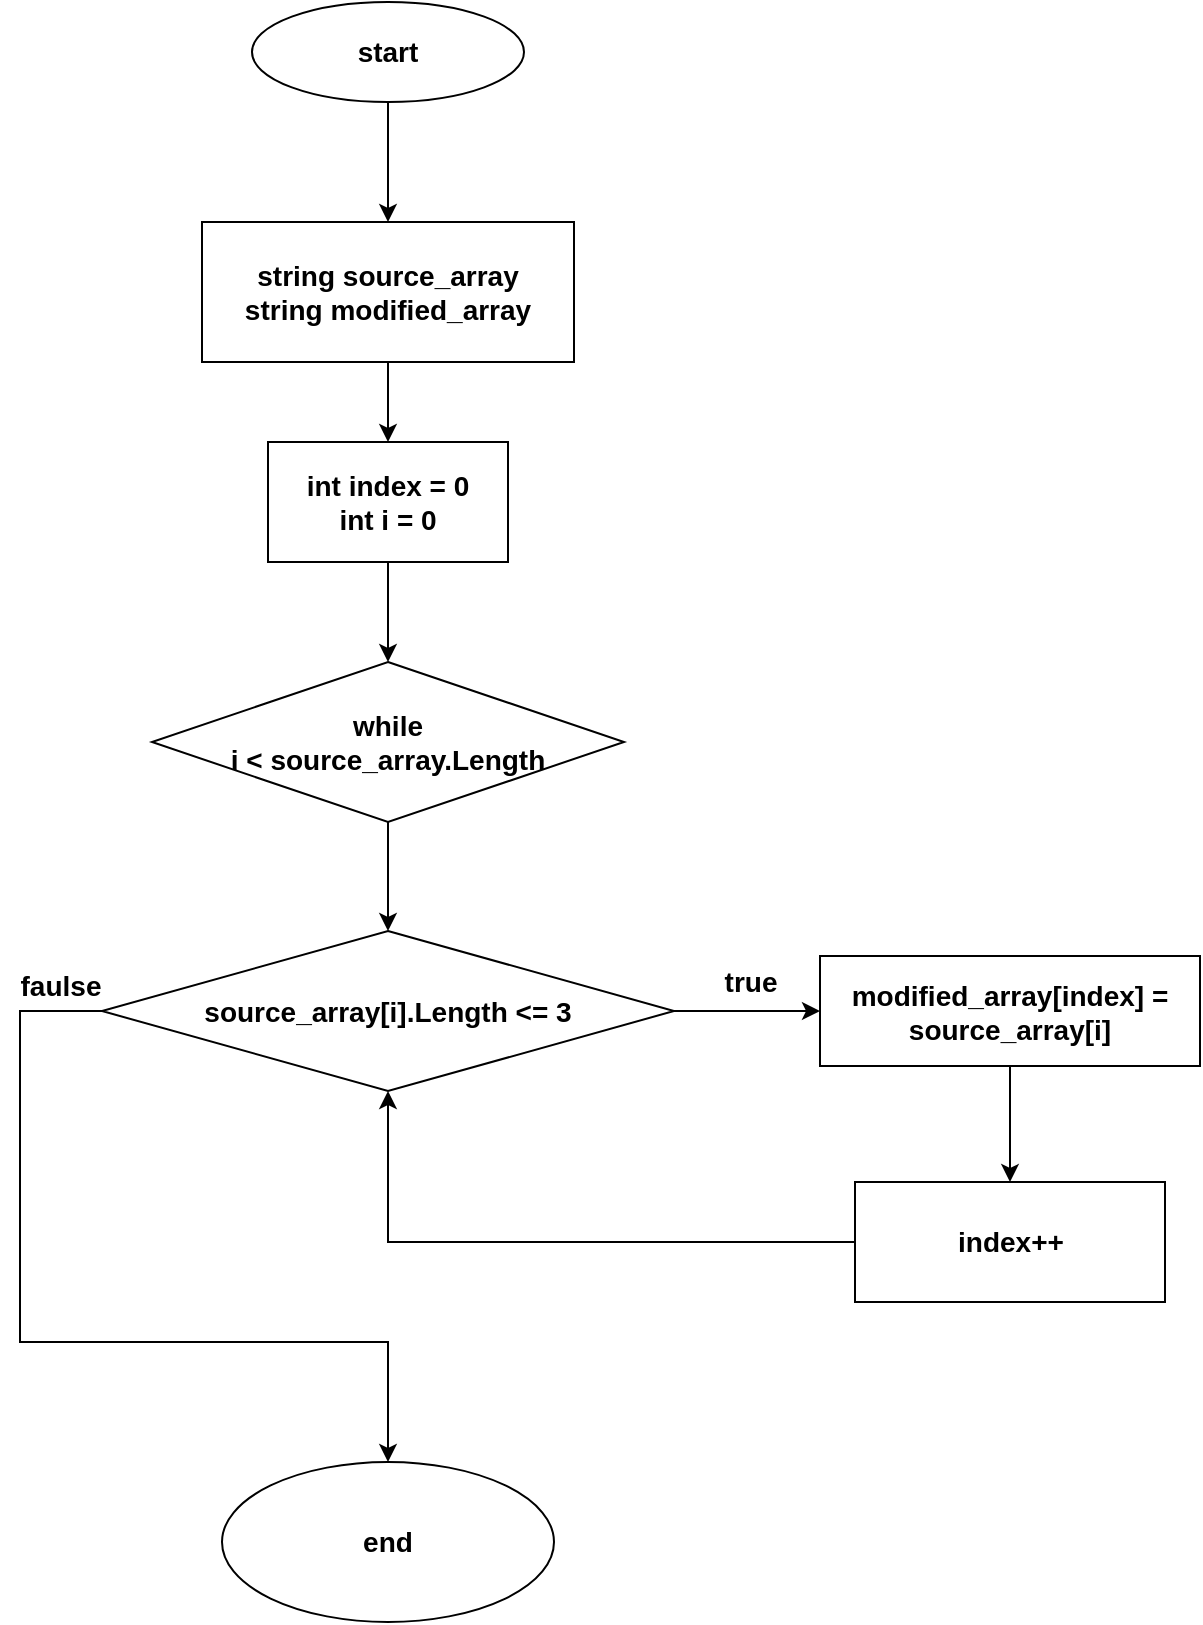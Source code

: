 <mxfile version="20.8.20" type="device"><diagram name="Страница 1" id="2wV-sjdCchK41sEF8W2x"><mxGraphModel dx="1387" dy="785" grid="1" gridSize="10" guides="1" tooltips="1" connect="1" arrows="1" fold="1" page="1" pageScale="1" pageWidth="827" pageHeight="1169" math="0" shadow="0"><root><mxCell id="0"/><mxCell id="1" parent="0"/><mxCell id="hZAN5avIC0YZiBbHb1wo-3" value="" style="edgeStyle=orthogonalEdgeStyle;rounded=0;orthogonalLoop=1;jettySize=auto;html=1;fontStyle=1;fontSize=14;" edge="1" parent="1" source="hZAN5avIC0YZiBbHb1wo-1" target="hZAN5avIC0YZiBbHb1wo-2"><mxGeometry relative="1" as="geometry"/></mxCell><mxCell id="hZAN5avIC0YZiBbHb1wo-1" value="start" style="ellipse;whiteSpace=wrap;html=1;fontSize=14;fontStyle=1" vertex="1" parent="1"><mxGeometry x="346" y="80" width="136" height="50" as="geometry"/></mxCell><mxCell id="hZAN5avIC0YZiBbHb1wo-5" value="" style="edgeStyle=orthogonalEdgeStyle;rounded=0;orthogonalLoop=1;jettySize=auto;html=1;fontStyle=1;fontSize=14;" edge="1" parent="1" source="hZAN5avIC0YZiBbHb1wo-2" target="hZAN5avIC0YZiBbHb1wo-4"><mxGeometry relative="1" as="geometry"/></mxCell><mxCell id="hZAN5avIC0YZiBbHb1wo-2" value="string source_array&lt;br style=&quot;font-size: 14px;&quot;&gt;string modified_array" style="whiteSpace=wrap;html=1;fontStyle=1;fontSize=14;" vertex="1" parent="1"><mxGeometry x="321" y="190" width="186" height="70" as="geometry"/></mxCell><mxCell id="hZAN5avIC0YZiBbHb1wo-8" value="" style="edgeStyle=orthogonalEdgeStyle;rounded=0;orthogonalLoop=1;jettySize=auto;html=1;fontStyle=1;fontSize=14;" edge="1" parent="1" source="hZAN5avIC0YZiBbHb1wo-4" target="hZAN5avIC0YZiBbHb1wo-7"><mxGeometry relative="1" as="geometry"/></mxCell><mxCell id="hZAN5avIC0YZiBbHb1wo-4" value="int index = 0&lt;br style=&quot;font-size: 14px;&quot;&gt;int i = 0" style="whiteSpace=wrap;html=1;fontStyle=1;fontSize=14;" vertex="1" parent="1"><mxGeometry x="354" y="300" width="120" height="60" as="geometry"/></mxCell><mxCell id="hZAN5avIC0YZiBbHb1wo-10" value="" style="edgeStyle=orthogonalEdgeStyle;rounded=0;orthogonalLoop=1;jettySize=auto;html=1;fontStyle=1;fontSize=14;" edge="1" parent="1" source="hZAN5avIC0YZiBbHb1wo-7" target="hZAN5avIC0YZiBbHb1wo-9"><mxGeometry relative="1" as="geometry"/></mxCell><mxCell id="hZAN5avIC0YZiBbHb1wo-7" value="while&lt;br style=&quot;font-size: 14px;&quot;&gt;i &amp;lt; source_array.Length" style="rhombus;whiteSpace=wrap;html=1;fontStyle=1;fontSize=14;" vertex="1" parent="1"><mxGeometry x="296" y="410" width="236" height="80" as="geometry"/></mxCell><mxCell id="hZAN5avIC0YZiBbHb1wo-13" value="" style="edgeStyle=orthogonalEdgeStyle;rounded=0;orthogonalLoop=1;jettySize=auto;html=1;fontStyle=1;fontSize=14;" edge="1" parent="1" source="hZAN5avIC0YZiBbHb1wo-9" target="hZAN5avIC0YZiBbHb1wo-12"><mxGeometry relative="1" as="geometry"/></mxCell><mxCell id="hZAN5avIC0YZiBbHb1wo-20" value="" style="edgeStyle=orthogonalEdgeStyle;rounded=0;orthogonalLoop=1;jettySize=auto;html=1;entryX=0.5;entryY=0;entryDx=0;entryDy=0;fontStyle=1;fontSize=14;" edge="1" parent="1" source="hZAN5avIC0YZiBbHb1wo-9" target="hZAN5avIC0YZiBbHb1wo-19"><mxGeometry relative="1" as="geometry"><Array as="points"><mxPoint x="230" y="585"/><mxPoint x="230" y="750"/><mxPoint x="414" y="750"/></Array></mxGeometry></mxCell><mxCell id="hZAN5avIC0YZiBbHb1wo-9" value="source_array[i].Length &amp;lt;= 3" style="rhombus;whiteSpace=wrap;html=1;fontStyle=1;fontSize=14;" vertex="1" parent="1"><mxGeometry x="271" y="544.5" width="286" height="80" as="geometry"/></mxCell><mxCell id="hZAN5avIC0YZiBbHb1wo-16" value="" style="edgeStyle=orthogonalEdgeStyle;rounded=0;orthogonalLoop=1;jettySize=auto;html=1;fontStyle=1;fontSize=14;" edge="1" parent="1" source="hZAN5avIC0YZiBbHb1wo-12" target="hZAN5avIC0YZiBbHb1wo-15"><mxGeometry relative="1" as="geometry"/></mxCell><mxCell id="hZAN5avIC0YZiBbHb1wo-12" value="modified_array[index] = source_array[i]" style="whiteSpace=wrap;html=1;fontStyle=1;fontSize=14;" vertex="1" parent="1"><mxGeometry x="630" y="557" width="190" height="55" as="geometry"/></mxCell><mxCell id="hZAN5avIC0YZiBbHb1wo-14" value="true" style="text;html=1;align=center;verticalAlign=middle;resizable=0;points=[];autosize=1;strokeColor=none;fillColor=none;fontStyle=1;fontSize=14;" vertex="1" parent="1"><mxGeometry x="570" y="555" width="50" height="30" as="geometry"/></mxCell><mxCell id="hZAN5avIC0YZiBbHb1wo-18" value="" style="edgeStyle=orthogonalEdgeStyle;rounded=0;orthogonalLoop=1;jettySize=auto;html=1;entryX=0.5;entryY=1;entryDx=0;entryDy=0;fontStyle=1;fontSize=14;" edge="1" parent="1" source="hZAN5avIC0YZiBbHb1wo-15" target="hZAN5avIC0YZiBbHb1wo-9"><mxGeometry relative="1" as="geometry"><mxPoint x="530" y="700" as="targetPoint"/></mxGeometry></mxCell><mxCell id="hZAN5avIC0YZiBbHb1wo-15" value="index++" style="whiteSpace=wrap;html=1;fontStyle=1;fontSize=14;" vertex="1" parent="1"><mxGeometry x="647.5" y="670" width="155" height="60" as="geometry"/></mxCell><mxCell id="hZAN5avIC0YZiBbHb1wo-19" value="end" style="ellipse;whiteSpace=wrap;html=1;fontStyle=1;fontSize=14;" vertex="1" parent="1"><mxGeometry x="331" y="810" width="166" height="80" as="geometry"/></mxCell><mxCell id="hZAN5avIC0YZiBbHb1wo-21" value="faulse" style="text;html=1;align=center;verticalAlign=middle;resizable=0;points=[];autosize=1;strokeColor=none;fillColor=none;fontStyle=1;fontSize=14;" vertex="1" parent="1"><mxGeometry x="220" y="557" width="60" height="30" as="geometry"/></mxCell></root></mxGraphModel></diagram></mxfile>